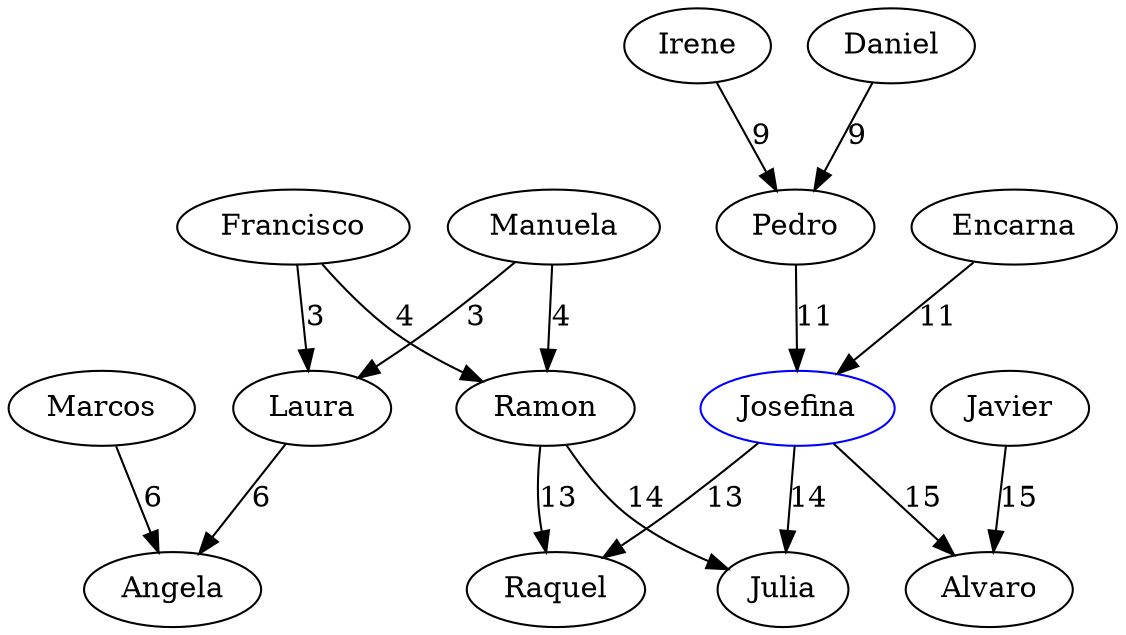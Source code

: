strict digraph G {
  1 [ label="Francisco" ];
  2 [ label="Manuela" ];
  3 [ label="Laura" ];
  4 [ label="Ramon" ];
  5 [ label="Marcos" ];
  6 [ label="Angela" ];
  7 [ label="Irene" ];
  8 [ label="Daniel" ];
  9 [ label="Pedro" ];
  10 [ label="Encarna" ];
  11 [ color="blue" label="Josefina" ];
  12 [ label="Javier" ];
  13 [ label="Raquel" ];
  14 [ label="Julia" ];
  15 [ label="Alvaro" ];
  1 -> 3 [ color="black" label="3" ];
  2 -> 3 [ color="black" label="3" ];
  3 -> 6 [ color="black" label="6" ];
  5 -> 6 [ color="black" label="6" ];
  1 -> 4 [ color="black" label="4" ];
  2 -> 4 [ color="black" label="4" ];
  7 -> 9 [ color="black" label="9" ];
  8 -> 9 [ color="black" label="9" ];
  9 -> 11 [ color="black" label="11" ];
  10 -> 11 [ color="black" label="11" ];
  11 -> 13 [ color="black" label="13" ];
  11 -> 14 [ color="black" label="14" ];
  4 -> 13 [ color="black" label="13" ];
  4 -> 14 [ color="black" label="14" ];
  11 -> 15 [ color="black" label="15" ];
  12 -> 15 [ color="black" label="15" ];
}
